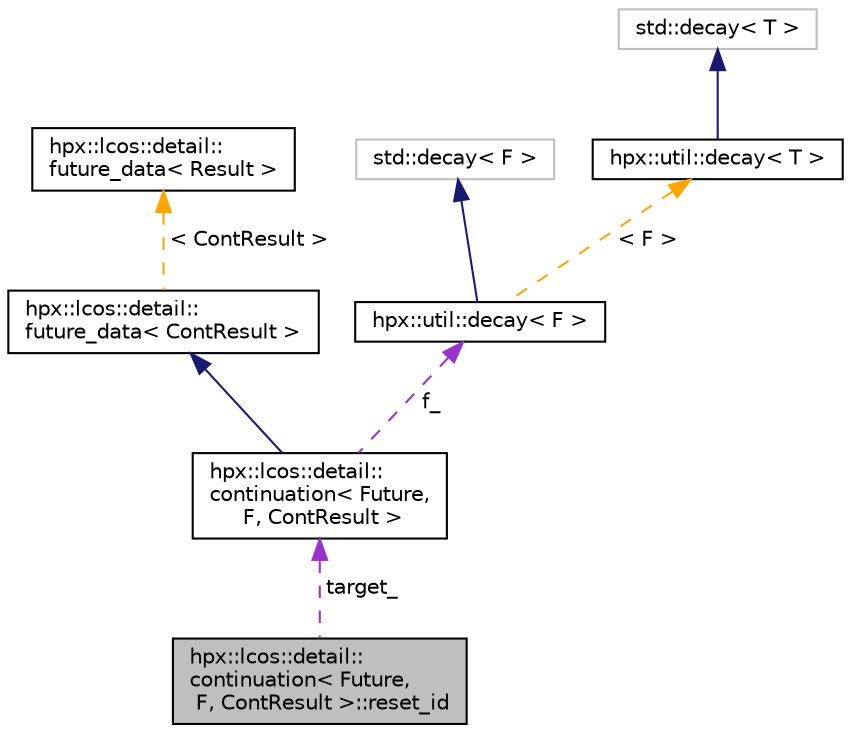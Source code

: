 digraph "hpx::lcos::detail::continuation&lt; Future, F, ContResult &gt;::reset_id"
{
  edge [fontname="Helvetica",fontsize="10",labelfontname="Helvetica",labelfontsize="10"];
  node [fontname="Helvetica",fontsize="10",shape=record];
  Node1 [label="hpx::lcos::detail::\lcontinuation\< Future,\l F, ContResult \>::reset_id",height=0.2,width=0.4,color="black", fillcolor="grey75", style="filled", fontcolor="black"];
  Node2 -> Node1 [dir="back",color="darkorchid3",fontsize="10",style="dashed",label=" target_" ,fontname="Helvetica"];
  Node2 [label="hpx::lcos::detail::\lcontinuation\< Future,\l F, ContResult \>",height=0.2,width=0.4,color="black", fillcolor="white", style="filled",URL="$d9/dc0/classhpx_1_1lcos_1_1detail_1_1continuation.html"];
  Node3 -> Node2 [dir="back",color="midnightblue",fontsize="10",style="solid",fontname="Helvetica"];
  Node3 [label="hpx::lcos::detail::\lfuture_data\< ContResult \>",height=0.2,width=0.4,color="black", fillcolor="white", style="filled",URL="$d9/dfd/structhpx_1_1lcos_1_1detail_1_1future__data.html"];
  Node4 -> Node3 [dir="back",color="orange",fontsize="10",style="dashed",label=" \< ContResult \>" ,fontname="Helvetica"];
  Node4 [label="hpx::lcos::detail::\lfuture_data\< Result \>",height=0.2,width=0.4,color="black", fillcolor="white", style="filled",URL="$d9/dfd/structhpx_1_1lcos_1_1detail_1_1future__data.html"];
  Node5 -> Node2 [dir="back",color="darkorchid3",fontsize="10",style="dashed",label=" f_" ,fontname="Helvetica"];
  Node5 [label="hpx::util::decay\< F \>",height=0.2,width=0.4,color="black", fillcolor="white", style="filled",URL="$dd/d8f/structhpx_1_1util_1_1decay.html"];
  Node6 -> Node5 [dir="back",color="midnightblue",fontsize="10",style="solid",fontname="Helvetica"];
  Node6 [label="std::decay\< F \>",height=0.2,width=0.4,color="grey75", fillcolor="white", style="filled"];
  Node7 -> Node5 [dir="back",color="orange",fontsize="10",style="dashed",label=" \< F \>" ,fontname="Helvetica"];
  Node7 [label="hpx::util::decay\< T \>",height=0.2,width=0.4,color="black", fillcolor="white", style="filled",URL="$dd/d8f/structhpx_1_1util_1_1decay.html"];
  Node8 -> Node7 [dir="back",color="midnightblue",fontsize="10",style="solid",fontname="Helvetica"];
  Node8 [label="std::decay\< T \>",height=0.2,width=0.4,color="grey75", fillcolor="white", style="filled"];
}
